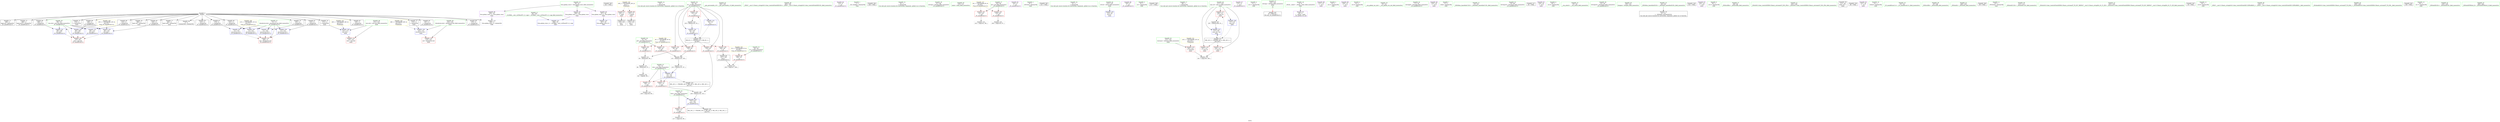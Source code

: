digraph "SVFG" {
	label="SVFG";

	Node0x56531f67b080 [shape=record,color=grey,label="{NodeID: 0\nNullPtr}"];
	Node0x56531f67b080 -> Node0x56531f798450[style=solid];
	Node0x56531f67b080 -> Node0x56531f798550[style=solid];
	Node0x56531f67b080 -> Node0x56531f798620[style=solid];
	Node0x56531f67b080 -> Node0x56531f7986f0[style=solid];
	Node0x56531f67b080 -> Node0x56531f7987c0[style=solid];
	Node0x56531f67b080 -> Node0x56531f798890[style=solid];
	Node0x56531f67b080 -> Node0x56531f798960[style=solid];
	Node0x56531f67b080 -> Node0x56531f798a30[style=solid];
	Node0x56531f67b080 -> Node0x56531f798b00[style=solid];
	Node0x56531f67b080 -> Node0x56531f798bd0[style=solid];
	Node0x56531f67b080 -> Node0x56531f798ca0[style=solid];
	Node0x56531f67b080 -> Node0x56531f798d70[style=solid];
	Node0x56531f67b080 -> Node0x56531f798e40[style=solid];
	Node0x56531f67b080 -> Node0x56531f798f10[style=solid];
	Node0x56531f67b080 -> Node0x56531f798fe0[style=solid];
	Node0x56531f67b080 -> Node0x56531f7990b0[style=solid];
	Node0x56531f67b080 -> Node0x56531f799180[style=solid];
	Node0x56531f67b080 -> Node0x56531f799250[style=solid];
	Node0x56531f67b080 -> Node0x56531f799320[style=solid];
	Node0x56531f67b080 -> Node0x56531f7993f0[style=solid];
	Node0x56531f67b080 -> Node0x56531f79c9b0[style=solid];
	Node0x56531f7b4170 [shape=record,color=black,label="{NodeID: 263\n244 = PHI()\n}"];
	Node0x56531f796bc0 [shape=record,color=red,label="{NodeID: 97\n226\<--17\n\<--stdin\nmain\n}"];
	Node0x56531f796bc0 -> Node0x56531f799760[style=solid];
	Node0x56531f794cb0 [shape=record,color=green,label="{NodeID: 14\n29\<--1\n\<--dummyObj\nCan only get source location for instruction, argument, global var or function.}"];
	Node0x56531f797720 [shape=record,color=red,label="{NodeID: 111\n135\<--73\n\<--win\n_Z5_mainB5cxx11v\n}"];
	Node0x56531f797720 -> Node0x56531f7a23d0[style=solid];
	Node0x56531f795900 [shape=record,color=green,label="{NodeID: 28\n65\<--66\nD\<--D_field_insensitive\n_Z5_mainB5cxx11v\n}"];
	Node0x56531f795900 -> Node0x56531f797170[style=solid];
	Node0x56531f795900 -> Node0x56531f797240[style=solid];
	Node0x56531f795900 -> Node0x56531f797310[style=solid];
	Node0x56531f795900 -> Node0x56531f7973e0[style=solid];
	Node0x56531f795900 -> Node0x56531f7974b0[style=solid];
	Node0x56531f795900 -> Node0x56531f79cab0[style=solid];
	Node0x56531f795900 -> Node0x56531f79cb80[style=solid];
	Node0x56531f7a2290 [shape=record,color=grey,label="{NodeID: 208\n131 = Binary(129, 130, )\n}"];
	Node0x56531f7a2290 -> Node0x56531f7a26d0[style=solid];
	Node0x56531f79cc50 [shape=record,color=blue,label="{NodeID: 125\n69\<--123\nexn.slot\<--\n_Z5_mainB5cxx11v\n}"];
	Node0x56531f79cc50 -> Node0x56531f797580[style=dashed];
	Node0x56531f796550 [shape=record,color=green,label="{NodeID: 42\n204\<--205\n__gxx_personality_v0\<--__gxx_personality_v0_field_insensitive\n}"];
	Node0x56531f79d7b0 [shape=record,color=blue,label="{NodeID: 139\n223\<--273\nehselector.slot\<--\nmain\n}"];
	Node0x56531f79d7b0 -> Node0x56531f79c6e0[style=dashed];
	Node0x56531f798250 [shape=record,color=green,label="{NodeID: 56\n263\<--264\n_ZNSt7__cxx1112basic_stringIcSt11char_traitsIcESaIcEED1Ev\<--_ZNSt7__cxx1112basic_stringIcSt11char_traitsIcESaIcEED1Ev_field_insensitive\n}"];
	Node0x56531f7acd80 [shape=record,color=yellow,style=double,label="{NodeID: 236\n4V_1 = ENCHI(MR_4V_0)\npts\{62 \}\nFun[_Z5_mainB5cxx11v]}"];
	Node0x56531f7acd80 -> Node0x56531f796e30[style=dashed];
	Node0x56531f7acd80 -> Node0x56531f796f00[style=dashed];
	Node0x56531f798e40 [shape=record,color=black,label="{NodeID: 70\n182\<--3\n\<--dummyVal\n_Z5_mainB5cxx11v\n}"];
	Node0x56531f798e40 -> Node0x56531f79d3a0[style=solid];
	Node0x56531f7999d0 [shape=record,color=purple,label="{NodeID: 84\n114\<--9\n\<--.str\n_Z5_mainB5cxx11v\n}"];
	Node0x56531f780fc0 [shape=record,color=green,label="{NodeID: 1\n7\<--1\n__dso_handle\<--dummyObj\nGlob }"];
	Node0x56531f7b42d0 [shape=record,color=black,label="{NodeID: 264\n248 = PHI()\n}"];
	Node0x56531f796c90 [shape=record,color=red,label="{NodeID: 98\n232\<--22\n\<--stdout\nmain\n}"];
	Node0x56531f796c90 -> Node0x56531f799830[style=solid];
	Node0x56531f794d40 [shape=record,color=green,label="{NodeID: 15\n91\<--1\n\<--dummyObj\nCan only get source location for instruction, argument, global var or function.}"];
	Node0x56531f7977f0 [shape=record,color=red,label="{NodeID: 112\n138\<--73\n\<--win\n_Z5_mainB5cxx11v\n}"];
	Node0x56531f7977f0 -> Node0x56531f7a3150[style=solid];
	Node0x56531f7959d0 [shape=record,color=green,label="{NodeID: 29\n67\<--68\nref.tmp\<--ref.tmp_field_insensitive\n_Z5_mainB5cxx11v\n}"];
	Node0x56531f7a23d0 [shape=record,color=grey,label="{NodeID: 209\n136 = Binary(134, 135, )\n}"];
	Node0x56531f7a23d0 -> Node0x56531f79cec0[style=solid];
	Node0x56531f79cd20 [shape=record,color=blue,label="{NodeID: 126\n71\<--125\nehselector.slot\<--\n_Z5_mainB5cxx11v\n}"];
	Node0x56531f79cd20 -> Node0x56531f797650[style=dashed];
	Node0x56531f796650 [shape=record,color=green,label="{NodeID: 43\n210\<--211\nmain\<--main_field_insensitive\n}"];
	Node0x56531f798350 [shape=record,color=green,label="{NodeID: 57\n30\<--303\n_GLOBAL__sub_I_ACRushTC_0_1.cpp\<--_GLOBAL__sub_I_ACRushTC_0_1.cpp_field_insensitive\n}"];
	Node0x56531f798350 -> Node0x56531f79c8b0[style=solid];
	Node0x56531f7ace60 [shape=record,color=yellow,style=double,label="{NodeID: 237\n6V_1 = ENCHI(MR_6V_0)\npts\{64 \}\nFun[_Z5_mainB5cxx11v]}"];
	Node0x56531f7ace60 -> Node0x56531f796fd0[style=dashed];
	Node0x56531f7ace60 -> Node0x56531f7970a0[style=dashed];
	Node0x56531f798f10 [shape=record,color=black,label="{NodeID: 71\n189\<--3\nlpad.val\<--dummyVal\n_Z5_mainB5cxx11v\n}"];
	Node0x56531f799aa0 [shape=record,color=purple,label="{NodeID: 85\n145\<--9\n\<--.str\n_Z5_mainB5cxx11v\n}"];
	Node0x56531f781dc0 [shape=record,color=green,label="{NodeID: 2\n8\<--1\n_ZSt3cin\<--dummyObj\nGlob }"];
	Node0x56531f7b43d0 [shape=record,color=black,label="{NodeID: 265\n252 = PHI()\n}"];
	Node0x56531f796d60 [shape=record,color=red,label="{NodeID: 99\n108\<--59\n\<--n\n_Z5_mainB5cxx11v\n}"];
	Node0x56531f796d60 -> Node0x56531f7a2cd0[style=solid];
	Node0x56531f794dd0 [shape=record,color=green,label="{NodeID: 16\n97\<--1\n\<--dummyObj\nCan only get source location for instruction, argument, global var or function.}"];
	Node0x56531f7978c0 [shape=record,color=red,label="{NodeID: 113\n156\<--75\n\<--lose\n_Z5_mainB5cxx11v\n}"];
	Node0x56531f7978c0 -> Node0x56531f7a2fd0[style=solid];
	Node0x56531f795aa0 [shape=record,color=green,label="{NodeID: 30\n69\<--70\nexn.slot\<--exn.slot_field_insensitive\n_Z5_mainB5cxx11v\n}"];
	Node0x56531f795aa0 -> Node0x56531f797580[style=solid];
	Node0x56531f795aa0 -> Node0x56531f79cc50[style=solid];
	Node0x56531f795aa0 -> Node0x56531f79cf90[style=solid];
	Node0x56531f795aa0 -> Node0x56531f79d130[style=solid];
	Node0x56531f795aa0 -> Node0x56531f79d2d0[style=solid];
	Node0x56531f7a2550 [shape=record,color=grey,label="{NodeID: 210\n103 = Binary(102, 91, )\n}"];
	Node0x56531f7a2550 -> Node0x56531f79cb80[style=solid];
	Node0x56531f79cdf0 [shape=record,color=blue,label="{NodeID: 127\n73\<--132\nwin\<--div\n_Z5_mainB5cxx11v\n}"];
	Node0x56531f79cdf0 -> Node0x56531f797720[style=dashed];
	Node0x56531f79cdf0 -> Node0x56531f7977f0[style=dashed];
	Node0x56531f79cdf0 -> Node0x56531f7aa8f0[style=dashed];
	Node0x56531f796750 [shape=record,color=green,label="{NodeID: 44\n213\<--214\nretval\<--retval_field_insensitive\nmain\n}"];
	Node0x56531f796750 -> Node0x56531f79d470[style=solid];
	Node0x56531f798450 [shape=record,color=black,label="{NodeID: 58\n2\<--3\ndummyVal\<--dummyVal\n}"];
	Node0x56531f798fe0 [shape=record,color=black,label="{NodeID: 72\n190\<--3\nlpad.val23\<--dummyVal\n_Z5_mainB5cxx11v\n}"];
	Node0x56531f799b70 [shape=record,color=purple,label="{NodeID: 86\n163\<--9\n\<--.str\n_Z5_mainB5cxx11v\n}"];
	Node0x56531f781e50 [shape=record,color=green,label="{NodeID: 3\n9\<--1\n.str\<--dummyObj\nGlob }"];
	Node0x56531f7b44d0 [shape=record,color=black,label="{NodeID: 266\n257 = PHI()\n}"];
	Node0x56531f796e30 [shape=record,color=red,label="{NodeID: 100\n93\<--61\n\<--pD\n_Z5_mainB5cxx11v\n}"];
	Node0x56531f796e30 -> Node0x56531f7a2850[style=solid];
	Node0x56531f794e90 [shape=record,color=green,label="{NodeID: 17\n99\<--1\n\<--dummyObj\nCan only get source location for instruction, argument, global var or function.}"];
	Node0x56531f797990 [shape=record,color=red,label="{NodeID: 114\n240\<--215\n\<--testcase\nmain\n}"];
	Node0x56531f797990 -> Node0x56531f7a2e50[style=solid];
	Node0x56531f795b70 [shape=record,color=green,label="{NodeID: 31\n71\<--72\nehselector.slot\<--ehselector.slot_field_insensitive\n_Z5_mainB5cxx11v\n}"];
	Node0x56531f795b70 -> Node0x56531f797650[style=solid];
	Node0x56531f795b70 -> Node0x56531f79cd20[style=solid];
	Node0x56531f795b70 -> Node0x56531f79d060[style=solid];
	Node0x56531f795b70 -> Node0x56531f79d200[style=solid];
	Node0x56531f795b70 -> Node0x56531f79d3a0[style=solid];
	Node0x56531f7a26d0 [shape=record,color=grey,label="{NodeID: 211\n132 = Binary(131, 97, )\n}"];
	Node0x56531f7a26d0 -> Node0x56531f79cdf0[style=solid];
	Node0x56531f79cec0 [shape=record,color=blue,label="{NodeID: 128\n75\<--136\nlose\<--sub\n_Z5_mainB5cxx11v\n}"];
	Node0x56531f79cec0 -> Node0x56531f7978c0[style=dashed];
	Node0x56531f79cec0 -> Node0x56531f7aadf0[style=dashed];
	Node0x56531f796820 [shape=record,color=green,label="{NodeID: 45\n215\<--216\ntestcase\<--testcase_field_insensitive\nmain\n}"];
	Node0x56531f796820 -> Node0x56531f797990[style=solid];
	Node0x56531f7aa8f0 [shape=record,color=black,label="{NodeID: 225\nMR_14V_2 = PHI(MR_14V_4, MR_14V_4, MR_14V_4, MR_14V_1, )\npts\{74 \}\n}"];
	Node0x56531f798550 [shape=record,color=black,label="{NodeID: 59\n122\<--3\n\<--dummyVal\n_Z5_mainB5cxx11v\n}"];
	Node0x56531f7ad020 [shape=record,color=yellow,style=double,label="{NodeID: 239\n10V_1 = ENCHI(MR_10V_0)\npts\{70 \}\nFun[_Z5_mainB5cxx11v]}"];
	Node0x56531f7ad020 -> Node0x56531f79cc50[style=dashed];
	Node0x56531f7ad020 -> Node0x56531f79cf90[style=dashed];
	Node0x56531f7ad020 -> Node0x56531f79d130[style=dashed];
	Node0x56531f7ad020 -> Node0x56531f79d2d0[style=dashed];
	Node0x56531f7990b0 [shape=record,color=black,label="{NodeID: 73\n270\<--3\n\<--dummyVal\nmain\n}"];
	Node0x56531f799c40 [shape=record,color=purple,label="{NodeID: 87\n175\<--11\n\<--.str.1\n_Z5_mainB5cxx11v\n}"];
	Node0x56531f780cb0 [shape=record,color=green,label="{NodeID: 4\n11\<--1\n.str.1\<--dummyObj\nGlob }"];
	Node0x56531f7b45a0 [shape=record,color=black,label="{NodeID: 267\n58 = PHI(219, )\n0th arg _Z5_mainB5cxx11v }"];
	Node0x56531f796f00 [shape=record,color=red,label="{NodeID: 101\n130\<--61\n\<--pD\n_Z5_mainB5cxx11v\n}"];
	Node0x56531f796f00 -> Node0x56531f7a2290[style=solid];
	Node0x56531f794f90 [shape=record,color=green,label="{NodeID: 18\n4\<--6\n_ZStL8__ioinit\<--_ZStL8__ioinit_field_insensitive\nGlob }"];
	Node0x56531f794f90 -> Node0x56531f799900[style=solid];
	Node0x56531f79c3e0 [shape=record,color=red,label="{NodeID: 115\n239\<--217\n\<--case_id\nmain\n}"];
	Node0x56531f79c3e0 -> Node0x56531f7a2e50[style=solid];
	Node0x56531f795c40 [shape=record,color=green,label="{NodeID: 32\n73\<--74\nwin\<--win_field_insensitive\n_Z5_mainB5cxx11v\n}"];
	Node0x56531f795c40 -> Node0x56531f797720[style=solid];
	Node0x56531f795c40 -> Node0x56531f7977f0[style=solid];
	Node0x56531f795c40 -> Node0x56531f79cdf0[style=solid];
	Node0x56531f7a2850 [shape=record,color=grey,label="{NodeID: 212\n95 = Binary(93, 94, )\n}"];
	Node0x56531f7a2850 -> Node0x56531f7a29d0[style=solid];
	Node0x56531f79cf90 [shape=record,color=blue,label="{NodeID: 129\n69\<--150\nexn.slot\<--\n_Z5_mainB5cxx11v\n}"];
	Node0x56531f79cf90 -> Node0x56531f797580[style=dashed];
	Node0x56531f7968f0 [shape=record,color=green,label="{NodeID: 46\n217\<--218\ncase_id\<--case_id_field_insensitive\nmain\n}"];
	Node0x56531f7968f0 -> Node0x56531f79c3e0[style=solid];
	Node0x56531f7968f0 -> Node0x56531f79c470[style=solid];
	Node0x56531f7968f0 -> Node0x56531f79c540[style=solid];
	Node0x56531f7968f0 -> Node0x56531f79d540[style=solid];
	Node0x56531f7968f0 -> Node0x56531f79d610[style=solid];
	Node0x56531f7aadf0 [shape=record,color=black,label="{NodeID: 226\nMR_16V_2 = PHI(MR_16V_4, MR_16V_4, MR_16V_4, MR_16V_1, )\npts\{76 \}\n}"];
	Node0x56531f798620 [shape=record,color=black,label="{NodeID: 60\n123\<--3\n\<--dummyVal\n_Z5_mainB5cxx11v\n}"];
	Node0x56531f798620 -> Node0x56531f79cc50[style=solid];
	Node0x56531f7ad100 [shape=record,color=yellow,style=double,label="{NodeID: 240\n12V_1 = ENCHI(MR_12V_0)\npts\{72 \}\nFun[_Z5_mainB5cxx11v]}"];
	Node0x56531f7ad100 -> Node0x56531f79cd20[style=dashed];
	Node0x56531f7ad100 -> Node0x56531f79d060[style=dashed];
	Node0x56531f7ad100 -> Node0x56531f79d200[style=dashed];
	Node0x56531f7ad100 -> Node0x56531f79d3a0[style=dashed];
	Node0x56531f799180 [shape=record,color=black,label="{NodeID: 74\n271\<--3\n\<--dummyVal\nmain\n}"];
	Node0x56531f799180 -> Node0x56531f79d6e0[style=solid];
	Node0x56531f799d10 [shape=record,color=purple,label="{NodeID: 88\n227\<--13\n\<--.str.2\nmain\n}"];
	Node0x56531f780d40 [shape=record,color=green,label="{NodeID: 5\n13\<--1\n.str.2\<--dummyObj\nGlob }"];
	Node0x56531f796fd0 [shape=record,color=red,label="{NodeID: 102\n141\<--63\n\<--pG\n_Z5_mainB5cxx11v\n}"];
	Node0x56531f796fd0 -> Node0x56531f7a2b50[style=solid];
	Node0x56531f795090 [shape=record,color=green,label="{NodeID: 19\n28\<--32\nllvm.global_ctors\<--llvm.global_ctors_field_insensitive\nGlob }"];
	Node0x56531f795090 -> Node0x56531f79a1f0[style=solid];
	Node0x56531f795090 -> Node0x56531f79a2f0[style=solid];
	Node0x56531f795090 -> Node0x56531f796ac0[style=solid];
	Node0x56531f79c470 [shape=record,color=red,label="{NodeID: 116\n247\<--217\n\<--case_id\nmain\n}"];
	Node0x56531f795d10 [shape=record,color=green,label="{NodeID: 33\n75\<--76\nlose\<--lose_field_insensitive\n_Z5_mainB5cxx11v\n}"];
	Node0x56531f795d10 -> Node0x56531f7978c0[style=solid];
	Node0x56531f795d10 -> Node0x56531f79cec0[style=solid];
	Node0x56531f7a29d0 [shape=record,color=grey,label="{NodeID: 213\n96 = Binary(95, 97, )\n}"];
	Node0x56531f7a29d0 -> Node0x56531f7a32d0[style=solid];
	Node0x56531f79d060 [shape=record,color=blue,label="{NodeID: 130\n71\<--152\nehselector.slot\<--\n_Z5_mainB5cxx11v\n}"];
	Node0x56531f79d060 -> Node0x56531f797650[style=dashed];
	Node0x56531f7969c0 [shape=record,color=green,label="{NodeID: 47\n219\<--220\nref.tmp\<--ref.tmp_field_insensitive\nmain\n|{<s0>28}}"];
	Node0x56531f7969c0:s0 -> Node0x56531f7b45a0[style=solid,color=red];
	Node0x56531f7ab2f0 [shape=record,color=black,label="{NodeID: 227\nMR_24V_3 = PHI(MR_24V_4, MR_24V_2, )\npts\{218 \}\n}"];
	Node0x56531f7ab2f0 -> Node0x56531f79c3e0[style=dashed];
	Node0x56531f7ab2f0 -> Node0x56531f79c470[style=dashed];
	Node0x56531f7ab2f0 -> Node0x56531f79c540[style=dashed];
	Node0x56531f7ab2f0 -> Node0x56531f79d610[style=dashed];
	Node0x56531f7986f0 [shape=record,color=black,label="{NodeID: 61\n125\<--3\n\<--dummyVal\n_Z5_mainB5cxx11v\n}"];
	Node0x56531f7986f0 -> Node0x56531f79cd20[style=solid];
	Node0x56531f799250 [shape=record,color=black,label="{NodeID: 75\n273\<--3\n\<--dummyVal\nmain\n}"];
	Node0x56531f799250 -> Node0x56531f79d7b0[style=solid];
	Node0x56531f799de0 [shape=record,color=purple,label="{NodeID: 89\n228\<--15\n\<--.str.3\nmain\n}"];
	Node0x56531f794070 [shape=record,color=green,label="{NodeID: 6\n15\<--1\n.str.3\<--dummyObj\nGlob }"];
	Node0x56531f7970a0 [shape=record,color=red,label="{NodeID: 103\n159\<--63\n\<--pG\n_Z5_mainB5cxx11v\n}"];
	Node0x56531f7970a0 -> Node0x56531f7a3450[style=solid];
	Node0x56531f795190 [shape=record,color=green,label="{NodeID: 20\n33\<--34\n__cxx_global_var_init\<--__cxx_global_var_init_field_insensitive\n}"];
	Node0x56531f79c540 [shape=record,color=red,label="{NodeID: 117\n266\<--217\n\<--case_id\nmain\n}"];
	Node0x56531f79c540 -> Node0x56531f79b200[style=solid];
	Node0x56531f795de0 [shape=record,color=green,label="{NodeID: 34\n77\<--78\nref.tmp8\<--ref.tmp8_field_insensitive\n_Z5_mainB5cxx11v\n}"];
	Node0x56531f7a2b50 [shape=record,color=grey,label="{NodeID: 214\n142 = cmp(141, 99, )\n}"];
	Node0x56531f79d130 [shape=record,color=blue,label="{NodeID: 131\n69\<--168\nexn.slot\<--\n_Z5_mainB5cxx11v\n}"];
	Node0x56531f79d130 -> Node0x56531f797580[style=dashed];
	Node0x56531f797ab0 [shape=record,color=green,label="{NodeID: 48\n221\<--222\nexn.slot\<--exn.slot_field_insensitive\nmain\n}"];
	Node0x56531f797ab0 -> Node0x56531f79c610[style=solid];
	Node0x56531f797ab0 -> Node0x56531f79d6e0[style=solid];
	Node0x56531f7ab7f0 [shape=record,color=black,label="{NodeID: 228\nMR_8V_3 = PHI(MR_8V_4, MR_8V_2, )\npts\{66 \}\n}"];
	Node0x56531f7ab7f0 -> Node0x56531f797170[style=dashed];
	Node0x56531f7ab7f0 -> Node0x56531f797240[style=dashed];
	Node0x56531f7ab7f0 -> Node0x56531f797310[style=dashed];
	Node0x56531f7ab7f0 -> Node0x56531f7973e0[style=dashed];
	Node0x56531f7ab7f0 -> Node0x56531f7974b0[style=dashed];
	Node0x56531f7ab7f0 -> Node0x56531f79cb80[style=dashed];
	Node0x56531f7987c0 [shape=record,color=black,label="{NodeID: 62\n149\<--3\n\<--dummyVal\n_Z5_mainB5cxx11v\n}"];
	Node0x56531f799320 [shape=record,color=black,label="{NodeID: 76\n280\<--3\nlpad.val\<--dummyVal\nmain\n}"];
	Node0x56531f799eb0 [shape=record,color=purple,label="{NodeID: 90\n233\<--18\n\<--.str.4\nmain\n}"];
	Node0x56531f794100 [shape=record,color=green,label="{NodeID: 7\n17\<--1\nstdin\<--dummyObj\nGlob }"];
	Node0x56531f797170 [shape=record,color=red,label="{NodeID: 104\n94\<--65\n\<--D\n_Z5_mainB5cxx11v\n}"];
	Node0x56531f797170 -> Node0x56531f7a2850[style=solid];
	Node0x56531f795290 [shape=record,color=green,label="{NodeID: 21\n37\<--38\n_ZNSt8ios_base4InitC1Ev\<--_ZNSt8ios_base4InitC1Ev_field_insensitive\n}"];
	Node0x56531f79c610 [shape=record,color=red,label="{NodeID: 118\n278\<--221\nexn\<--exn.slot\nmain\n}"];
	Node0x56531f795eb0 [shape=record,color=green,label="{NodeID: 35\n79\<--80\nref.tmp16\<--ref.tmp16_field_insensitive\n_Z5_mainB5cxx11v\n}"];
	Node0x56531f7a2cd0 [shape=record,color=grey,label="{NodeID: 215\n109 = cmp(107, 108, )\n}"];
	Node0x56531f79d200 [shape=record,color=blue,label="{NodeID: 132\n71\<--170\nehselector.slot\<--\n_Z5_mainB5cxx11v\n}"];
	Node0x56531f79d200 -> Node0x56531f797650[style=dashed];
	Node0x56531f797b80 [shape=record,color=green,label="{NodeID: 49\n223\<--224\nehselector.slot\<--ehselector.slot_field_insensitive\nmain\n}"];
	Node0x56531f797b80 -> Node0x56531f79c6e0[style=solid];
	Node0x56531f797b80 -> Node0x56531f79d7b0[style=solid];
	Node0x56531f7abcf0 [shape=record,color=yellow,style=double,label="{NodeID: 229\n18V_1 = ENCHI(MR_18V_0)\npts\{1 \}\nFun[main]}"];
	Node0x56531f7abcf0 -> Node0x56531f796bc0[style=dashed];
	Node0x56531f7abcf0 -> Node0x56531f796c90[style=dashed];
	Node0x56531f798890 [shape=record,color=black,label="{NodeID: 63\n150\<--3\n\<--dummyVal\n_Z5_mainB5cxx11v\n}"];
	Node0x56531f798890 -> Node0x56531f79cf90[style=solid];
	Node0x56531f7993f0 [shape=record,color=black,label="{NodeID: 77\n281\<--3\nlpad.val9\<--dummyVal\nmain\n}"];
	Node0x56531f7b53c0 [shape=record,color=black,label="{NodeID: 257\n83 = PHI()\n}"];
	Node0x56531f799f80 [shape=record,color=purple,label="{NodeID: 91\n234\<--20\n\<--.str.5\nmain\n}"];
	Node0x56531f794190 [shape=record,color=green,label="{NodeID: 8\n18\<--1\n.str.4\<--dummyObj\nGlob }"];
	Node0x56531f797240 [shape=record,color=red,label="{NodeID: 105\n102\<--65\n\<--D\n_Z5_mainB5cxx11v\n}"];
	Node0x56531f797240 -> Node0x56531f7a2550[style=solid];
	Node0x56531f795390 [shape=record,color=green,label="{NodeID: 22\n43\<--44\n__cxa_atexit\<--__cxa_atexit_field_insensitive\n}"];
	Node0x56531f79c6e0 [shape=record,color=red,label="{NodeID: 119\n279\<--223\nsel\<--ehselector.slot\nmain\n}"];
	Node0x56531f795f80 [shape=record,color=green,label="{NodeID: 36\n81\<--82\nref.tmp20\<--ref.tmp20_field_insensitive\n_Z5_mainB5cxx11v\n}"];
	Node0x56531f7a2e50 [shape=record,color=grey,label="{NodeID: 216\n241 = cmp(239, 240, )\n}"];
	Node0x56531f79d2d0 [shape=record,color=blue,label="{NodeID: 133\n69\<--180\nexn.slot\<--\n_Z5_mainB5cxx11v\n}"];
	Node0x56531f79d2d0 -> Node0x56531f797580[style=dashed];
	Node0x56531f797c50 [shape=record,color=green,label="{NodeID: 50\n230\<--231\nfreopen\<--freopen_field_insensitive\n}"];
	Node0x56531f798960 [shape=record,color=black,label="{NodeID: 64\n152\<--3\n\<--dummyVal\n_Z5_mainB5cxx11v\n}"];
	Node0x56531f798960 -> Node0x56531f79d060[style=solid];
	Node0x56531f7994c0 [shape=record,color=black,label="{NodeID: 78\n41\<--42\n\<--_ZNSt8ios_base4InitD1Ev\nCan only get source location for instruction, argument, global var or function.}"];
	Node0x56531f7b3cd0 [shape=record,color=black,label="{NodeID: 258\n254 = PHI()\n}"];
	Node0x56531f79a050 [shape=record,color=purple,label="{NodeID: 92\n243\<--24\n\<--.str.6\nmain\n}"];
	Node0x56531f7949e0 [shape=record,color=green,label="{NodeID: 9\n20\<--1\n.str.5\<--dummyObj\nGlob }"];
	Node0x56531f797310 [shape=record,color=red,label="{NodeID: 106\n106\<--65\n\<--D\n_Z5_mainB5cxx11v\n}"];
	Node0x56531f797310 -> Node0x56531f799690[style=solid];
	Node0x56531f795490 [shape=record,color=green,label="{NodeID: 23\n42\<--48\n_ZNSt8ios_base4InitD1Ev\<--_ZNSt8ios_base4InitD1Ev_field_insensitive\n}"];
	Node0x56531f795490 -> Node0x56531f7994c0[style=solid];
	Node0x56531f79c7b0 [shape=record,color=blue,label="{NodeID: 120\n307\<--29\nllvm.global_ctors_0\<--\nGlob }"];
	Node0x56531f796050 [shape=record,color=green,label="{NodeID: 37\n84\<--85\n_ZNSirsERx\<--_ZNSirsERx_field_insensitive\n}"];
	Node0x56531f7a2fd0 [shape=record,color=grey,label="{NodeID: 217\n157 = cmp(156, 99, )\n}"];
	Node0x56531f79d3a0 [shape=record,color=blue,label="{NodeID: 134\n71\<--182\nehselector.slot\<--\n_Z5_mainB5cxx11v\n}"];
	Node0x56531f79d3a0 -> Node0x56531f797650[style=dashed];
	Node0x56531f797d50 [shape=record,color=green,label="{NodeID: 51\n245\<--246\n_ZStlsISt11char_traitsIcEERSt13basic_ostreamIcT_ES5_PKc\<--_ZStlsISt11char_traitsIcEERSt13basic_ostreamIcT_ES5_PKc_field_insensitive\n}"];
	Node0x56531f7ac8f0 [shape=record,color=yellow,style=double,label="{NodeID: 231\n22V_1 = ENCHI(MR_22V_0)\npts\{216 \}\nFun[main]}"];
	Node0x56531f7ac8f0 -> Node0x56531f797990[style=dashed];
	Node0x56531f798a30 [shape=record,color=black,label="{NodeID: 65\n167\<--3\n\<--dummyVal\n_Z5_mainB5cxx11v\n}"];
	Node0x56531f7995c0 [shape=record,color=black,label="{NodeID: 79\n212\<--99\nmain_ret\<--\nmain\n}"];
	Node0x56531f7b3dd0 [shape=record,color=black,label="{NodeID: 259\n86 = PHI()\n}"];
	Node0x56531f79a120 [shape=record,color=purple,label="{NodeID: 93\n251\<--26\n\<--.str.7\nmain\n}"];
	Node0x56531f794a70 [shape=record,color=green,label="{NodeID: 10\n22\<--1\nstdout\<--dummyObj\nGlob }"];
	Node0x56531f7973e0 [shape=record,color=red,label="{NodeID: 107\n129\<--65\n\<--D\n_Z5_mainB5cxx11v\n}"];
	Node0x56531f7973e0 -> Node0x56531f7a2290[style=solid];
	Node0x56531f795590 [shape=record,color=green,label="{NodeID: 24\n55\<--56\n_Z5_mainB5cxx11v\<--_Z5_mainB5cxx11v_field_insensitive\n}"];
	Node0x56531f79c8b0 [shape=record,color=blue,label="{NodeID: 121\n308\<--30\nllvm.global_ctors_1\<--_GLOBAL__sub_I_ACRushTC_0_1.cpp\nGlob }"];
	Node0x56531f796150 [shape=record,color=green,label="{NodeID: 38\n87\<--88\n_ZNSirsERi\<--_ZNSirsERi_field_insensitive\n}"];
	Node0x56531f7a3150 [shape=record,color=grey,label="{NodeID: 218\n139 = cmp(138, 99, )\n}"];
	Node0x56531f79d470 [shape=record,color=blue,label="{NodeID: 135\n213\<--99\nretval\<--\nmain\n}"];
	Node0x56531f797e50 [shape=record,color=green,label="{NodeID: 52\n249\<--250\n_ZNSolsEi\<--_ZNSolsEi_field_insensitive\n}"];
	Node0x56531f798b00 [shape=record,color=black,label="{NodeID: 66\n168\<--3\n\<--dummyVal\n_Z5_mainB5cxx11v\n}"];
	Node0x56531f798b00 -> Node0x56531f79d130[style=solid];
	Node0x56531f799690 [shape=record,color=black,label="{NodeID: 80\n107\<--106\nconv\<--\n_Z5_mainB5cxx11v\n}"];
	Node0x56531f799690 -> Node0x56531f7a2cd0[style=solid];
	Node0x56531f7b3ed0 [shape=record,color=black,label="{NodeID: 260\n89 = PHI()\n}"];
	Node0x56531f79a1f0 [shape=record,color=purple,label="{NodeID: 94\n307\<--28\nllvm.global_ctors_0\<--llvm.global_ctors\nGlob }"];
	Node0x56531f79a1f0 -> Node0x56531f79c7b0[style=solid];
	Node0x56531f794b00 [shape=record,color=green,label="{NodeID: 11\n23\<--1\n_ZSt4cout\<--dummyObj\nGlob }"];
	Node0x56531f7974b0 [shape=record,color=red,label="{NodeID: 108\n134\<--65\n\<--D\n_Z5_mainB5cxx11v\n}"];
	Node0x56531f7974b0 -> Node0x56531f7a23d0[style=solid];
	Node0x56531f795690 [shape=record,color=green,label="{NodeID: 25\n59\<--60\nn\<--n_field_insensitive\n_Z5_mainB5cxx11v\n}"];
	Node0x56531f795690 -> Node0x56531f796d60[style=solid];
	Node0x56531f79c9b0 [shape=record,color=blue, style = dotted,label="{NodeID: 122\n309\<--3\nllvm.global_ctors_2\<--dummyVal\nGlob }"];
	Node0x56531f796250 [shape=record,color=green,label="{NodeID: 39\n112\<--113\n_ZNSaIcEC1Ev\<--_ZNSaIcEC1Ev_field_insensitive\n}"];
	Node0x56531f7a32d0 [shape=record,color=grey,label="{NodeID: 219\n98 = cmp(96, 99, )\n}"];
	Node0x56531f79d540 [shape=record,color=blue,label="{NodeID: 136\n217\<--91\ncase_id\<--\nmain\n}"];
	Node0x56531f79d540 -> Node0x56531f7ab2f0[style=dashed];
	Node0x56531f797f50 [shape=record,color=green,label="{NodeID: 53\n255\<--256\n_ZStlsIcSt11char_traitsIcESaIcEERSt13basic_ostreamIT_T0_ES7_RKNSt7__cxx1112basic_stringIS4_S5_T1_EE\<--_ZStlsIcSt11char_traitsIcESaIcEERSt13basic_ostreamIT_T0_ES7_RKNSt7__cxx1112basic_stringIS4_S5_T1_EE_field_insensitive\n}"];
	Node0x56531f7acab0 [shape=record,color=yellow,style=double,label="{NodeID: 233\n26V_1 = ENCHI(MR_26V_0)\npts\{222 \}\nFun[main]}"];
	Node0x56531f7acab0 -> Node0x56531f79d6e0[style=dashed];
	Node0x56531f798bd0 [shape=record,color=black,label="{NodeID: 67\n170\<--3\n\<--dummyVal\n_Z5_mainB5cxx11v\n}"];
	Node0x56531f798bd0 -> Node0x56531f79d200[style=solid];
	Node0x56531f799760 [shape=record,color=black,label="{NodeID: 81\n229\<--226\ncall\<--\nmain\n}"];
	Node0x56531f7b3fa0 [shape=record,color=black,label="{NodeID: 261\n40 = PHI()\n}"];
	Node0x56531f79a2f0 [shape=record,color=purple,label="{NodeID: 95\n308\<--28\nllvm.global_ctors_1\<--llvm.global_ctors\nGlob }"];
	Node0x56531f79a2f0 -> Node0x56531f79c8b0[style=solid];
	Node0x56531f794b90 [shape=record,color=green,label="{NodeID: 12\n24\<--1\n.str.6\<--dummyObj\nGlob }"];
	Node0x56531f797580 [shape=record,color=red,label="{NodeID: 109\n187\<--69\nexn\<--exn.slot\n_Z5_mainB5cxx11v\n}"];
	Node0x56531f795760 [shape=record,color=green,label="{NodeID: 26\n61\<--62\npD\<--pD_field_insensitive\n_Z5_mainB5cxx11v\n}"];
	Node0x56531f795760 -> Node0x56531f796e30[style=solid];
	Node0x56531f795760 -> Node0x56531f796f00[style=solid];
	Node0x56531f79cab0 [shape=record,color=blue,label="{NodeID: 123\n65\<--91\nD\<--\n_Z5_mainB5cxx11v\n}"];
	Node0x56531f79cab0 -> Node0x56531f7ab7f0[style=dashed];
	Node0x56531f796350 [shape=record,color=green,label="{NodeID: 40\n116\<--117\n_ZNSt7__cxx1112basic_stringIcSt11char_traitsIcESaIcEEC1EPKcRKS3_\<--_ZNSt7__cxx1112basic_stringIcSt11char_traitsIcESaIcEEC1EPKcRKS3__field_insensitive\n}"];
	Node0x56531f7a3450 [shape=record,color=grey,label="{NodeID: 220\n160 = cmp(159, 97, )\n}"];
	Node0x56531f79d610 [shape=record,color=blue,label="{NodeID: 137\n217\<--267\ncase_id\<--inc\nmain\n}"];
	Node0x56531f79d610 -> Node0x56531f7ab2f0[style=dashed];
	Node0x56531f798050 [shape=record,color=green,label="{NodeID: 54\n258\<--259\n_ZSt4endlIcSt11char_traitsIcEERSt13basic_ostreamIT_T0_ES6_\<--_ZSt4endlIcSt11char_traitsIcEERSt13basic_ostreamIT_T0_ES6__field_insensitive\n}"];
	Node0x56531f7acb90 [shape=record,color=yellow,style=double,label="{NodeID: 234\n28V_1 = ENCHI(MR_28V_0)\npts\{224 \}\nFun[main]}"];
	Node0x56531f7acb90 -> Node0x56531f79d7b0[style=dashed];
	Node0x56531f798ca0 [shape=record,color=black,label="{NodeID: 68\n179\<--3\n\<--dummyVal\n_Z5_mainB5cxx11v\n}"];
	Node0x56531f799830 [shape=record,color=black,label="{NodeID: 82\n235\<--232\ncall1\<--\nmain\n}"];
	Node0x56531f7b4070 [shape=record,color=black,label="{NodeID: 262\n236 = PHI()\n}"];
	Node0x56531f796ac0 [shape=record,color=purple,label="{NodeID: 96\n309\<--28\nllvm.global_ctors_2\<--llvm.global_ctors\nGlob }"];
	Node0x56531f796ac0 -> Node0x56531f79c9b0[style=solid];
	Node0x56531f794c20 [shape=record,color=green,label="{NodeID: 13\n26\<--1\n.str.7\<--dummyObj\nGlob }"];
	Node0x56531f797650 [shape=record,color=red,label="{NodeID: 110\n188\<--71\nsel\<--ehselector.slot\n_Z5_mainB5cxx11v\n}"];
	Node0x56531f795830 [shape=record,color=green,label="{NodeID: 27\n63\<--64\npG\<--pG_field_insensitive\n_Z5_mainB5cxx11v\n}"];
	Node0x56531f795830 -> Node0x56531f796fd0[style=solid];
	Node0x56531f795830 -> Node0x56531f7970a0[style=solid];
	Node0x56531f79b200 [shape=record,color=grey,label="{NodeID: 207\n267 = Binary(266, 91, )\n}"];
	Node0x56531f79b200 -> Node0x56531f79d610[style=solid];
	Node0x56531f79cb80 [shape=record,color=blue,label="{NodeID: 124\n65\<--103\nD\<--inc\n_Z5_mainB5cxx11v\n}"];
	Node0x56531f79cb80 -> Node0x56531f7ab7f0[style=dashed];
	Node0x56531f796450 [shape=record,color=green,label="{NodeID: 41\n119\<--120\n_ZNSaIcED1Ev\<--_ZNSaIcED1Ev_field_insensitive\n}"];
	Node0x56531f79d6e0 [shape=record,color=blue,label="{NodeID: 138\n221\<--271\nexn.slot\<--\nmain\n}"];
	Node0x56531f79d6e0 -> Node0x56531f79c610[style=dashed];
	Node0x56531f798150 [shape=record,color=green,label="{NodeID: 55\n260\<--261\n_ZNSolsEPFRSoS_E\<--_ZNSolsEPFRSoS_E_field_insensitive\n}"];
	Node0x56531f7acc70 [shape=record,color=yellow,style=double,label="{NodeID: 235\n2V_1 = ENCHI(MR_2V_0)\npts\{60 \}\nFun[_Z5_mainB5cxx11v]}"];
	Node0x56531f7acc70 -> Node0x56531f796d60[style=dashed];
	Node0x56531f798d70 [shape=record,color=black,label="{NodeID: 69\n180\<--3\n\<--dummyVal\n_Z5_mainB5cxx11v\n}"];
	Node0x56531f798d70 -> Node0x56531f79d2d0[style=solid];
	Node0x56531f799900 [shape=record,color=purple,label="{NodeID: 83\n39\<--4\n\<--_ZStL8__ioinit\n__cxx_global_var_init\n}"];
}
